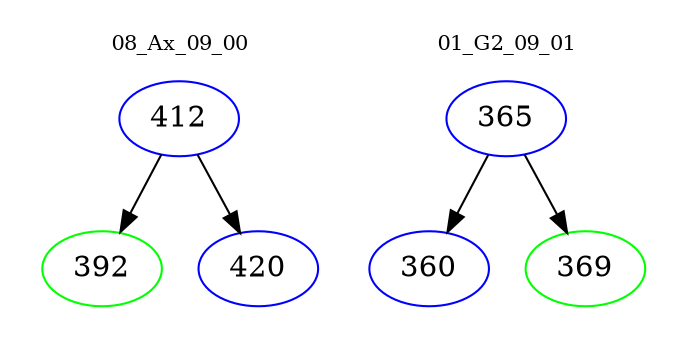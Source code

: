 digraph{
subgraph cluster_0 {
color = white
label = "08_Ax_09_00";
fontsize=10;
T0_412 [label="412", color="blue"]
T0_412 -> T0_392 [color="black"]
T0_392 [label="392", color="green"]
T0_412 -> T0_420 [color="black"]
T0_420 [label="420", color="blue"]
}
subgraph cluster_1 {
color = white
label = "01_G2_09_01";
fontsize=10;
T1_365 [label="365", color="blue"]
T1_365 -> T1_360 [color="black"]
T1_360 [label="360", color="blue"]
T1_365 -> T1_369 [color="black"]
T1_369 [label="369", color="green"]
}
}
